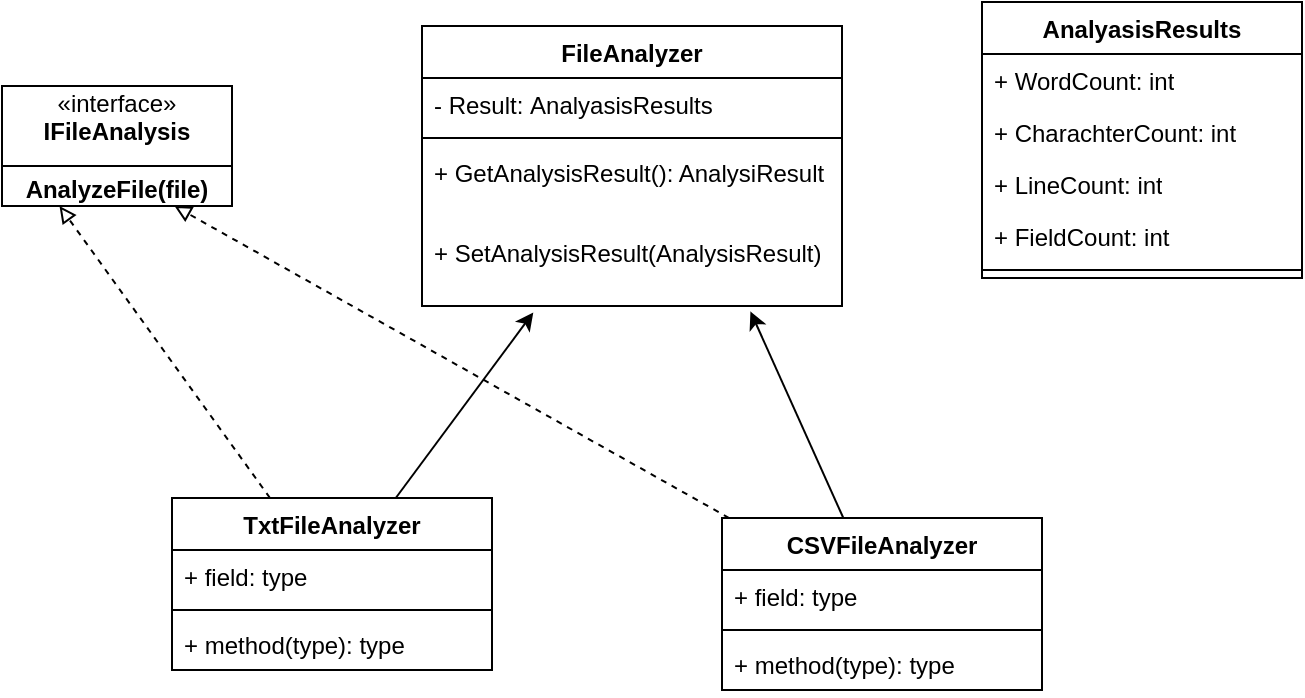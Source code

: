 <mxfile version="24.7.8">
  <diagram name="Page-1" id="sQIwyPb-tamyY8MA_HuX">
    <mxGraphModel dx="724" dy="428" grid="1" gridSize="10" guides="1" tooltips="1" connect="1" arrows="1" fold="1" page="1" pageScale="1" pageWidth="850" pageHeight="1100" math="0" shadow="0">
      <root>
        <mxCell id="0" />
        <mxCell id="1" parent="0" />
        <mxCell id="JuEUll7ih0nCOnA0-3_T-1" value="FileAnalyzer" style="swimlane;fontStyle=1;align=center;verticalAlign=top;childLayout=stackLayout;horizontal=1;startSize=26;horizontalStack=0;resizeParent=1;resizeParentMax=0;resizeLast=0;collapsible=1;marginBottom=0;whiteSpace=wrap;html=1;fillColor=default;strokeColor=default;" vertex="1" parent="1">
          <mxGeometry x="280" y="134" width="210" height="140" as="geometry" />
        </mxCell>
        <mxCell id="JuEUll7ih0nCOnA0-3_T-2" value="- Result:&amp;nbsp;&lt;span style=&quot;text-align: center;&quot;&gt;AnalyasisResults&lt;/span&gt;" style="text;strokeColor=none;fillColor=none;align=left;verticalAlign=top;spacingLeft=4;spacingRight=4;overflow=hidden;rotatable=0;points=[[0,0.5],[1,0.5]];portConstraint=eastwest;whiteSpace=wrap;html=1;" vertex="1" parent="JuEUll7ih0nCOnA0-3_T-1">
          <mxGeometry y="26" width="210" height="26" as="geometry" />
        </mxCell>
        <mxCell id="JuEUll7ih0nCOnA0-3_T-3" value="" style="line;strokeWidth=1;fillColor=none;align=left;verticalAlign=middle;spacingTop=-1;spacingLeft=3;spacingRight=3;rotatable=0;labelPosition=right;points=[];portConstraint=eastwest;strokeColor=inherit;" vertex="1" parent="JuEUll7ih0nCOnA0-3_T-1">
          <mxGeometry y="52" width="210" height="8" as="geometry" />
        </mxCell>
        <mxCell id="JuEUll7ih0nCOnA0-3_T-4" value="+ GetAnalysisResult(): AnalysiResult" style="text;strokeColor=none;fillColor=none;align=left;verticalAlign=top;spacingLeft=4;spacingRight=4;overflow=hidden;rotatable=0;points=[[0,0.5],[1,0.5]];portConstraint=eastwest;whiteSpace=wrap;html=1;" vertex="1" parent="JuEUll7ih0nCOnA0-3_T-1">
          <mxGeometry y="60" width="210" height="40" as="geometry" />
        </mxCell>
        <mxCell id="JuEUll7ih0nCOnA0-3_T-28" value="+ SetAnalysisResult(AnalysisResult)" style="text;strokeColor=none;fillColor=none;align=left;verticalAlign=top;spacingLeft=4;spacingRight=4;overflow=hidden;rotatable=0;points=[[0,0.5],[1,0.5]];portConstraint=eastwest;whiteSpace=wrap;html=1;" vertex="1" parent="JuEUll7ih0nCOnA0-3_T-1">
          <mxGeometry y="100" width="210" height="40" as="geometry" />
        </mxCell>
        <mxCell id="JuEUll7ih0nCOnA0-3_T-5" value="AnalyasisResults" style="swimlane;fontStyle=1;align=center;verticalAlign=top;childLayout=stackLayout;horizontal=1;startSize=26;horizontalStack=0;resizeParent=1;resizeParentMax=0;resizeLast=0;collapsible=1;marginBottom=0;whiteSpace=wrap;html=1;" vertex="1" parent="1">
          <mxGeometry x="560" y="122" width="160" height="138" as="geometry" />
        </mxCell>
        <mxCell id="JuEUll7ih0nCOnA0-3_T-6" value="+ WordCount: int" style="text;strokeColor=none;fillColor=none;align=left;verticalAlign=top;spacingLeft=4;spacingRight=4;overflow=hidden;rotatable=0;points=[[0,0.5],[1,0.5]];portConstraint=eastwest;whiteSpace=wrap;html=1;" vertex="1" parent="JuEUll7ih0nCOnA0-3_T-5">
          <mxGeometry y="26" width="160" height="26" as="geometry" />
        </mxCell>
        <mxCell id="JuEUll7ih0nCOnA0-3_T-9" value="+ CharachterCount: int" style="text;strokeColor=none;fillColor=none;align=left;verticalAlign=top;spacingLeft=4;spacingRight=4;overflow=hidden;rotatable=0;points=[[0,0.5],[1,0.5]];portConstraint=eastwest;whiteSpace=wrap;html=1;" vertex="1" parent="JuEUll7ih0nCOnA0-3_T-5">
          <mxGeometry y="52" width="160" height="26" as="geometry" />
        </mxCell>
        <mxCell id="JuEUll7ih0nCOnA0-3_T-10" value="+ LineCount: int" style="text;strokeColor=none;fillColor=none;align=left;verticalAlign=top;spacingLeft=4;spacingRight=4;overflow=hidden;rotatable=0;points=[[0,0.5],[1,0.5]];portConstraint=eastwest;whiteSpace=wrap;html=1;" vertex="1" parent="JuEUll7ih0nCOnA0-3_T-5">
          <mxGeometry y="78" width="160" height="26" as="geometry" />
        </mxCell>
        <mxCell id="JuEUll7ih0nCOnA0-3_T-11" value="+ FieldCount: int" style="text;strokeColor=none;fillColor=none;align=left;verticalAlign=top;spacingLeft=4;spacingRight=4;overflow=hidden;rotatable=0;points=[[0,0.5],[1,0.5]];portConstraint=eastwest;whiteSpace=wrap;html=1;" vertex="1" parent="JuEUll7ih0nCOnA0-3_T-5">
          <mxGeometry y="104" width="160" height="26" as="geometry" />
        </mxCell>
        <mxCell id="JuEUll7ih0nCOnA0-3_T-7" value="" style="line;strokeWidth=1;fillColor=none;align=left;verticalAlign=middle;spacingTop=-1;spacingLeft=3;spacingRight=3;rotatable=0;labelPosition=right;points=[];portConstraint=eastwest;strokeColor=inherit;" vertex="1" parent="JuEUll7ih0nCOnA0-3_T-5">
          <mxGeometry y="130" width="160" height="8" as="geometry" />
        </mxCell>
        <mxCell id="JuEUll7ih0nCOnA0-3_T-24" style="rounded=0;orthogonalLoop=1;jettySize=auto;html=1;dashed=1;endArrow=block;endFill=0;entryX=0.25;entryY=1;entryDx=0;entryDy=0;" edge="1" parent="1" source="JuEUll7ih0nCOnA0-3_T-12" target="JuEUll7ih0nCOnA0-3_T-20">
          <mxGeometry relative="1" as="geometry">
            <mxPoint x="90" y="290" as="targetPoint" />
          </mxGeometry>
        </mxCell>
        <mxCell id="JuEUll7ih0nCOnA0-3_T-12" value="TxtFileAnalyzer" style="swimlane;fontStyle=1;align=center;verticalAlign=top;childLayout=stackLayout;horizontal=1;startSize=26;horizontalStack=0;resizeParent=1;resizeParentMax=0;resizeLast=0;collapsible=1;marginBottom=0;whiteSpace=wrap;html=1;" vertex="1" parent="1">
          <mxGeometry x="155" y="370" width="160" height="86" as="geometry" />
        </mxCell>
        <mxCell id="JuEUll7ih0nCOnA0-3_T-13" value="+ field: type" style="text;strokeColor=none;fillColor=none;align=left;verticalAlign=top;spacingLeft=4;spacingRight=4;overflow=hidden;rotatable=0;points=[[0,0.5],[1,0.5]];portConstraint=eastwest;whiteSpace=wrap;html=1;" vertex="1" parent="JuEUll7ih0nCOnA0-3_T-12">
          <mxGeometry y="26" width="160" height="26" as="geometry" />
        </mxCell>
        <mxCell id="JuEUll7ih0nCOnA0-3_T-14" value="" style="line;strokeWidth=1;fillColor=none;align=left;verticalAlign=middle;spacingTop=-1;spacingLeft=3;spacingRight=3;rotatable=0;labelPosition=right;points=[];portConstraint=eastwest;strokeColor=inherit;" vertex="1" parent="JuEUll7ih0nCOnA0-3_T-12">
          <mxGeometry y="52" width="160" height="8" as="geometry" />
        </mxCell>
        <mxCell id="JuEUll7ih0nCOnA0-3_T-15" value="+ method(type): type" style="text;strokeColor=none;fillColor=none;align=left;verticalAlign=top;spacingLeft=4;spacingRight=4;overflow=hidden;rotatable=0;points=[[0,0.5],[1,0.5]];portConstraint=eastwest;whiteSpace=wrap;html=1;" vertex="1" parent="JuEUll7ih0nCOnA0-3_T-12">
          <mxGeometry y="60" width="160" height="26" as="geometry" />
        </mxCell>
        <mxCell id="JuEUll7ih0nCOnA0-3_T-25" style="rounded=0;orthogonalLoop=1;jettySize=auto;html=1;entryX=0.75;entryY=1;entryDx=0;entryDy=0;dashed=1;endArrow=block;endFill=0;" edge="1" parent="1" source="JuEUll7ih0nCOnA0-3_T-16" target="JuEUll7ih0nCOnA0-3_T-20">
          <mxGeometry relative="1" as="geometry" />
        </mxCell>
        <mxCell id="JuEUll7ih0nCOnA0-3_T-27" style="rounded=0;orthogonalLoop=1;jettySize=auto;html=1;entryX=0.782;entryY=1.067;entryDx=0;entryDy=0;entryPerimeter=0;" edge="1" parent="1" source="JuEUll7ih0nCOnA0-3_T-16" target="JuEUll7ih0nCOnA0-3_T-28">
          <mxGeometry relative="1" as="geometry">
            <mxPoint x="390" y="270" as="targetPoint" />
          </mxGeometry>
        </mxCell>
        <mxCell id="JuEUll7ih0nCOnA0-3_T-16" value="CSVFileAnalyzer" style="swimlane;fontStyle=1;align=center;verticalAlign=top;childLayout=stackLayout;horizontal=1;startSize=26;horizontalStack=0;resizeParent=1;resizeParentMax=0;resizeLast=0;collapsible=1;marginBottom=0;whiteSpace=wrap;html=1;" vertex="1" parent="1">
          <mxGeometry x="430" y="380" width="160" height="86" as="geometry" />
        </mxCell>
        <mxCell id="JuEUll7ih0nCOnA0-3_T-17" value="+ field: type" style="text;strokeColor=none;fillColor=none;align=left;verticalAlign=top;spacingLeft=4;spacingRight=4;overflow=hidden;rotatable=0;points=[[0,0.5],[1,0.5]];portConstraint=eastwest;whiteSpace=wrap;html=1;" vertex="1" parent="JuEUll7ih0nCOnA0-3_T-16">
          <mxGeometry y="26" width="160" height="26" as="geometry" />
        </mxCell>
        <mxCell id="JuEUll7ih0nCOnA0-3_T-18" value="" style="line;strokeWidth=1;fillColor=none;align=left;verticalAlign=middle;spacingTop=-1;spacingLeft=3;spacingRight=3;rotatable=0;labelPosition=right;points=[];portConstraint=eastwest;strokeColor=inherit;" vertex="1" parent="JuEUll7ih0nCOnA0-3_T-16">
          <mxGeometry y="52" width="160" height="8" as="geometry" />
        </mxCell>
        <mxCell id="JuEUll7ih0nCOnA0-3_T-19" value="+ method(type): type" style="text;strokeColor=none;fillColor=none;align=left;verticalAlign=top;spacingLeft=4;spacingRight=4;overflow=hidden;rotatable=0;points=[[0,0.5],[1,0.5]];portConstraint=eastwest;whiteSpace=wrap;html=1;" vertex="1" parent="JuEUll7ih0nCOnA0-3_T-16">
          <mxGeometry y="60" width="160" height="26" as="geometry" />
        </mxCell>
        <mxCell id="JuEUll7ih0nCOnA0-3_T-20" value="«interface»&lt;br&gt;&lt;b&gt;IFile&lt;/b&gt;&lt;span style=&quot;font-weight: 700;&quot;&gt;Analysis&lt;/span&gt;&lt;div&gt;&lt;span style=&quot;font-weight: 700;&quot;&gt;&lt;br&gt;&lt;/span&gt;&lt;/div&gt;&lt;div&gt;&lt;span style=&quot;font-weight: 700;&quot;&gt;AnalyzeFile(file)&lt;/span&gt;&lt;/div&gt;" style="html=1;whiteSpace=wrap;" vertex="1" parent="1">
          <mxGeometry x="70" y="164" width="115" height="60" as="geometry" />
        </mxCell>
        <mxCell id="JuEUll7ih0nCOnA0-3_T-21" value="" style="line;strokeWidth=1;fillColor=none;align=left;verticalAlign=middle;spacingTop=-1;spacingLeft=3;spacingRight=3;rotatable=0;labelPosition=right;points=[];portConstraint=eastwest;strokeColor=inherit;" vertex="1" parent="1">
          <mxGeometry x="70" y="200" width="115" height="8" as="geometry" />
        </mxCell>
        <mxCell id="JuEUll7ih0nCOnA0-3_T-26" style="rounded=0;orthogonalLoop=1;jettySize=auto;html=1;entryX=0.265;entryY=1.081;entryDx=0;entryDy=0;entryPerimeter=0;" edge="1" parent="1" source="JuEUll7ih0nCOnA0-3_T-12" target="JuEUll7ih0nCOnA0-3_T-28">
          <mxGeometry relative="1" as="geometry">
            <mxPoint x="230" y="320" as="targetPoint" />
          </mxGeometry>
        </mxCell>
      </root>
    </mxGraphModel>
  </diagram>
</mxfile>
